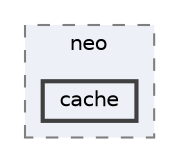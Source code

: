 digraph "include/neo/cache"
{
 // LATEX_PDF_SIZE
  bgcolor="transparent";
  edge [fontname=Helvetica,fontsize=10,labelfontname=Helvetica,labelfontsize=10];
  node [fontname=Helvetica,fontsize=10,shape=box,height=0.2,width=0.4];
  compound=true
  subgraph clusterdir_8edea8149d7e00842ba8fdc4f4695c6b {
    graph [ bgcolor="#edf0f7", pencolor="grey50", label="neo", fontname=Helvetica,fontsize=10 style="filled,dashed", URL="dir_8edea8149d7e00842ba8fdc4f4695c6b.html",tooltip=""]
  dir_3ec327793683500a32dd84b2b76d3fe3 [label="cache", fillcolor="#edf0f7", color="grey25", style="filled,bold", URL="dir_3ec327793683500a32dd84b2b76d3fe3.html",tooltip=""];
  }
}
